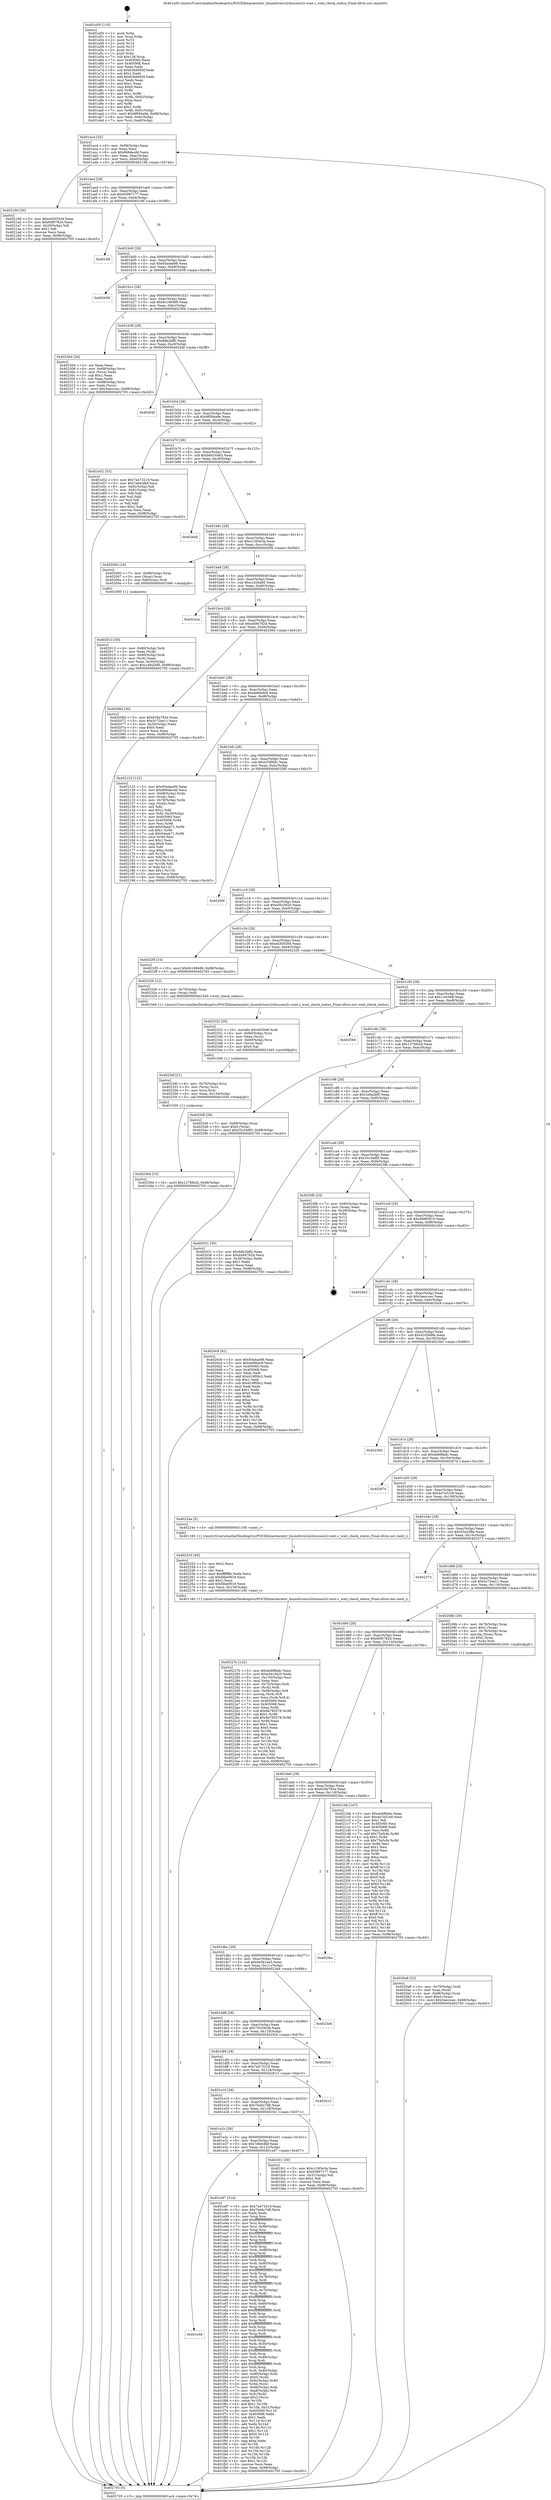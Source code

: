 digraph "0x401a50" {
  label = "0x401a50 (/mnt/c/Users/mathe/Desktop/tcc/POCII/binaries/extr_linuxdriversi2cbussesi2c-wmt.c_wmt_check_status_Final-ollvm.out::main(0))"
  labelloc = "t"
  node[shape=record]

  Entry [label="",width=0.3,height=0.3,shape=circle,fillcolor=black,style=filled]
  "0x401ac4" [label="{
     0x401ac4 [32]\l
     | [instrs]\l
     &nbsp;&nbsp;0x401ac4 \<+6\>: mov -0x98(%rbp),%eax\l
     &nbsp;&nbsp;0x401aca \<+2\>: mov %eax,%ecx\l
     &nbsp;&nbsp;0x401acc \<+6\>: sub $0x866decdd,%ecx\l
     &nbsp;&nbsp;0x401ad2 \<+6\>: mov %eax,-0xac(%rbp)\l
     &nbsp;&nbsp;0x401ad8 \<+6\>: mov %ecx,-0xb0(%rbp)\l
     &nbsp;&nbsp;0x401ade \<+6\>: je 000000000040219d \<main+0x74d\>\l
  }"]
  "0x40219d" [label="{
     0x40219d [30]\l
     | [instrs]\l
     &nbsp;&nbsp;0x40219d \<+5\>: mov $0xed305504,%eax\l
     &nbsp;&nbsp;0x4021a2 \<+5\>: mov $0x60f0782d,%ecx\l
     &nbsp;&nbsp;0x4021a7 \<+3\>: mov -0x29(%rbp),%dl\l
     &nbsp;&nbsp;0x4021aa \<+3\>: test $0x1,%dl\l
     &nbsp;&nbsp;0x4021ad \<+3\>: cmovne %ecx,%eax\l
     &nbsp;&nbsp;0x4021b0 \<+6\>: mov %eax,-0x98(%rbp)\l
     &nbsp;&nbsp;0x4021b6 \<+5\>: jmp 0000000000402705 \<main+0xcb5\>\l
  }"]
  "0x401ae4" [label="{
     0x401ae4 [28]\l
     | [instrs]\l
     &nbsp;&nbsp;0x401ae4 \<+5\>: jmp 0000000000401ae9 \<main+0x99\>\l
     &nbsp;&nbsp;0x401ae9 \<+6\>: mov -0xac(%rbp),%eax\l
     &nbsp;&nbsp;0x401aef \<+5\>: sub $0x93997177,%eax\l
     &nbsp;&nbsp;0x401af4 \<+6\>: mov %eax,-0xb4(%rbp)\l
     &nbsp;&nbsp;0x401afa \<+6\>: je 0000000000401fdf \<main+0x58f\>\l
  }"]
  Exit [label="",width=0.3,height=0.3,shape=circle,fillcolor=black,style=filled,peripheries=2]
  "0x401fdf" [label="{
     0x401fdf\l
  }", style=dashed]
  "0x401b00" [label="{
     0x401b00 [28]\l
     | [instrs]\l
     &nbsp;&nbsp;0x401b00 \<+5\>: jmp 0000000000401b05 \<main+0xb5\>\l
     &nbsp;&nbsp;0x401b05 \<+6\>: mov -0xac(%rbp),%eax\l
     &nbsp;&nbsp;0x401b0b \<+5\>: sub $0x93a4ae06,%eax\l
     &nbsp;&nbsp;0x401b10 \<+6\>: mov %eax,-0xb8(%rbp)\l
     &nbsp;&nbsp;0x401b16 \<+6\>: je 0000000000402658 \<main+0xc08\>\l
  }"]
  "0x402364" [label="{
     0x402364 [15]\l
     | [instrs]\l
     &nbsp;&nbsp;0x402364 \<+10\>: movl $0x1276fe2d,-0x98(%rbp)\l
     &nbsp;&nbsp;0x40236e \<+5\>: jmp 0000000000402705 \<main+0xcb5\>\l
  }"]
  "0x402658" [label="{
     0x402658\l
  }", style=dashed]
  "0x401b1c" [label="{
     0x401b1c [28]\l
     | [instrs]\l
     &nbsp;&nbsp;0x401b1c \<+5\>: jmp 0000000000401b21 \<main+0xd1\>\l
     &nbsp;&nbsp;0x401b21 \<+6\>: mov -0xac(%rbp),%eax\l
     &nbsp;&nbsp;0x401b27 \<+5\>: sub $0x9c198488,%eax\l
     &nbsp;&nbsp;0x401b2c \<+6\>: mov %eax,-0xbc(%rbp)\l
     &nbsp;&nbsp;0x401b32 \<+6\>: je 0000000000402304 \<main+0x8b4\>\l
  }"]
  "0x40234f" [label="{
     0x40234f [21]\l
     | [instrs]\l
     &nbsp;&nbsp;0x40234f \<+4\>: mov -0x70(%rbp),%rcx\l
     &nbsp;&nbsp;0x402353 \<+3\>: mov (%rcx),%rcx\l
     &nbsp;&nbsp;0x402356 \<+3\>: mov %rcx,%rdi\l
     &nbsp;&nbsp;0x402359 \<+6\>: mov %eax,-0x134(%rbp)\l
     &nbsp;&nbsp;0x40235f \<+5\>: call 0000000000401030 \<free@plt\>\l
     | [calls]\l
     &nbsp;&nbsp;0x401030 \{1\} (unknown)\l
  }"]
  "0x402304" [label="{
     0x402304 [34]\l
     | [instrs]\l
     &nbsp;&nbsp;0x402304 \<+2\>: xor %eax,%eax\l
     &nbsp;&nbsp;0x402306 \<+4\>: mov -0x68(%rbp),%rcx\l
     &nbsp;&nbsp;0x40230a \<+2\>: mov (%rcx),%edx\l
     &nbsp;&nbsp;0x40230c \<+3\>: sub $0x1,%eax\l
     &nbsp;&nbsp;0x40230f \<+2\>: sub %eax,%edx\l
     &nbsp;&nbsp;0x402311 \<+4\>: mov -0x68(%rbp),%rcx\l
     &nbsp;&nbsp;0x402315 \<+2\>: mov %edx,(%rcx)\l
     &nbsp;&nbsp;0x402317 \<+10\>: movl $0x3eecccec,-0x98(%rbp)\l
     &nbsp;&nbsp;0x402321 \<+5\>: jmp 0000000000402705 \<main+0xcb5\>\l
  }"]
  "0x401b38" [label="{
     0x401b38 [28]\l
     | [instrs]\l
     &nbsp;&nbsp;0x401b38 \<+5\>: jmp 0000000000401b3d \<main+0xed\>\l
     &nbsp;&nbsp;0x401b3d \<+6\>: mov -0xac(%rbp),%eax\l
     &nbsp;&nbsp;0x401b43 \<+5\>: sub $0x9db2bff2,%eax\l
     &nbsp;&nbsp;0x401b48 \<+6\>: mov %eax,-0xc0(%rbp)\l
     &nbsp;&nbsp;0x401b4e \<+6\>: je 000000000040204f \<main+0x5ff\>\l
  }"]
  "0x402332" [label="{
     0x402332 [29]\l
     | [instrs]\l
     &nbsp;&nbsp;0x402332 \<+10\>: movabs $0x4030d6,%rdi\l
     &nbsp;&nbsp;0x40233c \<+4\>: mov -0x60(%rbp),%rcx\l
     &nbsp;&nbsp;0x402340 \<+2\>: mov %eax,(%rcx)\l
     &nbsp;&nbsp;0x402342 \<+4\>: mov -0x60(%rbp),%rcx\l
     &nbsp;&nbsp;0x402346 \<+2\>: mov (%rcx),%esi\l
     &nbsp;&nbsp;0x402348 \<+2\>: mov $0x0,%al\l
     &nbsp;&nbsp;0x40234a \<+5\>: call 0000000000401040 \<printf@plt\>\l
     | [calls]\l
     &nbsp;&nbsp;0x401040 \{1\} (unknown)\l
  }"]
  "0x40204f" [label="{
     0x40204f\l
  }", style=dashed]
  "0x401b54" [label="{
     0x401b54 [28]\l
     | [instrs]\l
     &nbsp;&nbsp;0x401b54 \<+5\>: jmp 0000000000401b59 \<main+0x109\>\l
     &nbsp;&nbsp;0x401b59 \<+6\>: mov -0xac(%rbp),%eax\l
     &nbsp;&nbsp;0x401b5f \<+5\>: sub $0x9f094a9e,%eax\l
     &nbsp;&nbsp;0x401b64 \<+6\>: mov %eax,-0xc4(%rbp)\l
     &nbsp;&nbsp;0x401b6a \<+6\>: je 0000000000401e52 \<main+0x402\>\l
  }"]
  "0x40227b" [label="{
     0x40227b [122]\l
     | [instrs]\l
     &nbsp;&nbsp;0x40227b \<+5\>: mov $0x4e6f6bdc,%ecx\l
     &nbsp;&nbsp;0x402280 \<+5\>: mov $0xe5b1fd20,%edx\l
     &nbsp;&nbsp;0x402285 \<+6\>: mov -0x130(%rbp),%esi\l
     &nbsp;&nbsp;0x40228b \<+3\>: imul %eax,%esi\l
     &nbsp;&nbsp;0x40228e \<+4\>: mov -0x70(%rbp),%rdi\l
     &nbsp;&nbsp;0x402292 \<+3\>: mov (%rdi),%rdi\l
     &nbsp;&nbsp;0x402295 \<+4\>: mov -0x68(%rbp),%r8\l
     &nbsp;&nbsp;0x402299 \<+3\>: movslq (%r8),%r8\l
     &nbsp;&nbsp;0x40229c \<+4\>: mov %esi,(%rdi,%r8,4)\l
     &nbsp;&nbsp;0x4022a0 \<+7\>: mov 0x405060,%eax\l
     &nbsp;&nbsp;0x4022a7 \<+7\>: mov 0x405068,%esi\l
     &nbsp;&nbsp;0x4022ae \<+3\>: mov %eax,%r9d\l
     &nbsp;&nbsp;0x4022b1 \<+7\>: sub $0x9a795578,%r9d\l
     &nbsp;&nbsp;0x4022b8 \<+4\>: sub $0x1,%r9d\l
     &nbsp;&nbsp;0x4022bc \<+7\>: add $0x9a795578,%r9d\l
     &nbsp;&nbsp;0x4022c3 \<+4\>: imul %r9d,%eax\l
     &nbsp;&nbsp;0x4022c7 \<+3\>: and $0x1,%eax\l
     &nbsp;&nbsp;0x4022ca \<+3\>: cmp $0x0,%eax\l
     &nbsp;&nbsp;0x4022cd \<+4\>: sete %r10b\l
     &nbsp;&nbsp;0x4022d1 \<+3\>: cmp $0xa,%esi\l
     &nbsp;&nbsp;0x4022d4 \<+4\>: setl %r11b\l
     &nbsp;&nbsp;0x4022d8 \<+3\>: mov %r10b,%bl\l
     &nbsp;&nbsp;0x4022db \<+3\>: and %r11b,%bl\l
     &nbsp;&nbsp;0x4022de \<+3\>: xor %r11b,%r10b\l
     &nbsp;&nbsp;0x4022e1 \<+3\>: or %r10b,%bl\l
     &nbsp;&nbsp;0x4022e4 \<+3\>: test $0x1,%bl\l
     &nbsp;&nbsp;0x4022e7 \<+3\>: cmovne %edx,%ecx\l
     &nbsp;&nbsp;0x4022ea \<+6\>: mov %ecx,-0x98(%rbp)\l
     &nbsp;&nbsp;0x4022f0 \<+5\>: jmp 0000000000402705 \<main+0xcb5\>\l
  }"]
  "0x401e52" [label="{
     0x401e52 [53]\l
     | [instrs]\l
     &nbsp;&nbsp;0x401e52 \<+5\>: mov $0x7a473219,%eax\l
     &nbsp;&nbsp;0x401e57 \<+5\>: mov $0x7e6dc8bf,%ecx\l
     &nbsp;&nbsp;0x401e5c \<+6\>: mov -0x92(%rbp),%dl\l
     &nbsp;&nbsp;0x401e62 \<+7\>: mov -0x91(%rbp),%sil\l
     &nbsp;&nbsp;0x401e69 \<+3\>: mov %dl,%dil\l
     &nbsp;&nbsp;0x401e6c \<+3\>: and %sil,%dil\l
     &nbsp;&nbsp;0x401e6f \<+3\>: xor %sil,%dl\l
     &nbsp;&nbsp;0x401e72 \<+3\>: or %dl,%dil\l
     &nbsp;&nbsp;0x401e75 \<+4\>: test $0x1,%dil\l
     &nbsp;&nbsp;0x401e79 \<+3\>: cmovne %ecx,%eax\l
     &nbsp;&nbsp;0x401e7c \<+6\>: mov %eax,-0x98(%rbp)\l
     &nbsp;&nbsp;0x401e82 \<+5\>: jmp 0000000000402705 \<main+0xcb5\>\l
  }"]
  "0x401b70" [label="{
     0x401b70 [28]\l
     | [instrs]\l
     &nbsp;&nbsp;0x401b70 \<+5\>: jmp 0000000000401b75 \<main+0x125\>\l
     &nbsp;&nbsp;0x401b75 \<+6\>: mov -0xac(%rbp),%eax\l
     &nbsp;&nbsp;0x401b7b \<+5\>: sub $0xb6d16463,%eax\l
     &nbsp;&nbsp;0x401b80 \<+6\>: mov %eax,-0xc8(%rbp)\l
     &nbsp;&nbsp;0x401b86 \<+6\>: je 00000000004026e0 \<main+0xc90\>\l
  }"]
  "0x402705" [label="{
     0x402705 [5]\l
     | [instrs]\l
     &nbsp;&nbsp;0x402705 \<+5\>: jmp 0000000000401ac4 \<main+0x74\>\l
  }"]
  "0x401a50" [label="{
     0x401a50 [116]\l
     | [instrs]\l
     &nbsp;&nbsp;0x401a50 \<+1\>: push %rbp\l
     &nbsp;&nbsp;0x401a51 \<+3\>: mov %rsp,%rbp\l
     &nbsp;&nbsp;0x401a54 \<+2\>: push %r15\l
     &nbsp;&nbsp;0x401a56 \<+2\>: push %r14\l
     &nbsp;&nbsp;0x401a58 \<+2\>: push %r13\l
     &nbsp;&nbsp;0x401a5a \<+2\>: push %r12\l
     &nbsp;&nbsp;0x401a5c \<+1\>: push %rbx\l
     &nbsp;&nbsp;0x401a5d \<+7\>: sub $0x138,%rsp\l
     &nbsp;&nbsp;0x401a64 \<+7\>: mov 0x405060,%eax\l
     &nbsp;&nbsp;0x401a6b \<+7\>: mov 0x405068,%ecx\l
     &nbsp;&nbsp;0x401a72 \<+2\>: mov %eax,%edx\l
     &nbsp;&nbsp;0x401a74 \<+6\>: sub $0x63b6093f,%edx\l
     &nbsp;&nbsp;0x401a7a \<+3\>: sub $0x1,%edx\l
     &nbsp;&nbsp;0x401a7d \<+6\>: add $0x63b6093f,%edx\l
     &nbsp;&nbsp;0x401a83 \<+3\>: imul %edx,%eax\l
     &nbsp;&nbsp;0x401a86 \<+3\>: and $0x1,%eax\l
     &nbsp;&nbsp;0x401a89 \<+3\>: cmp $0x0,%eax\l
     &nbsp;&nbsp;0x401a8c \<+4\>: sete %r8b\l
     &nbsp;&nbsp;0x401a90 \<+4\>: and $0x1,%r8b\l
     &nbsp;&nbsp;0x401a94 \<+7\>: mov %r8b,-0x92(%rbp)\l
     &nbsp;&nbsp;0x401a9b \<+3\>: cmp $0xa,%ecx\l
     &nbsp;&nbsp;0x401a9e \<+4\>: setl %r8b\l
     &nbsp;&nbsp;0x401aa2 \<+4\>: and $0x1,%r8b\l
     &nbsp;&nbsp;0x401aa6 \<+7\>: mov %r8b,-0x91(%rbp)\l
     &nbsp;&nbsp;0x401aad \<+10\>: movl $0x9f094a9e,-0x98(%rbp)\l
     &nbsp;&nbsp;0x401ab7 \<+6\>: mov %edi,-0x9c(%rbp)\l
     &nbsp;&nbsp;0x401abd \<+7\>: mov %rsi,-0xa8(%rbp)\l
  }"]
  "0x402253" [label="{
     0x402253 [40]\l
     | [instrs]\l
     &nbsp;&nbsp;0x402253 \<+5\>: mov $0x2,%ecx\l
     &nbsp;&nbsp;0x402258 \<+1\>: cltd\l
     &nbsp;&nbsp;0x402259 \<+2\>: idiv %ecx\l
     &nbsp;&nbsp;0x40225b \<+6\>: imul $0xfffffffe,%edx,%ecx\l
     &nbsp;&nbsp;0x402261 \<+6\>: sub $0xfdbe0819,%ecx\l
     &nbsp;&nbsp;0x402267 \<+3\>: add $0x1,%ecx\l
     &nbsp;&nbsp;0x40226a \<+6\>: add $0xfdbe0819,%ecx\l
     &nbsp;&nbsp;0x402270 \<+6\>: mov %ecx,-0x130(%rbp)\l
     &nbsp;&nbsp;0x402276 \<+5\>: call 0000000000401160 \<next_i\>\l
     | [calls]\l
     &nbsp;&nbsp;0x401160 \{1\} (/mnt/c/Users/mathe/Desktop/tcc/POCII/binaries/extr_linuxdriversi2cbussesi2c-wmt.c_wmt_check_status_Final-ollvm.out::next_i)\l
  }"]
  "0x4026e0" [label="{
     0x4026e0\l
  }", style=dashed]
  "0x401b8c" [label="{
     0x401b8c [28]\l
     | [instrs]\l
     &nbsp;&nbsp;0x401b8c \<+5\>: jmp 0000000000401b91 \<main+0x141\>\l
     &nbsp;&nbsp;0x401b91 \<+6\>: mov -0xac(%rbp),%eax\l
     &nbsp;&nbsp;0x401b97 \<+5\>: sub $0xc1393e3a,%eax\l
     &nbsp;&nbsp;0x401b9c \<+6\>: mov %eax,-0xcc(%rbp)\l
     &nbsp;&nbsp;0x401ba2 \<+6\>: je 0000000000402000 \<main+0x5b0\>\l
  }"]
  "0x4020a8" [label="{
     0x4020a8 [32]\l
     | [instrs]\l
     &nbsp;&nbsp;0x4020a8 \<+4\>: mov -0x70(%rbp),%rdi\l
     &nbsp;&nbsp;0x4020ac \<+3\>: mov %rax,(%rdi)\l
     &nbsp;&nbsp;0x4020af \<+4\>: mov -0x68(%rbp),%rax\l
     &nbsp;&nbsp;0x4020b3 \<+6\>: movl $0x0,(%rax)\l
     &nbsp;&nbsp;0x4020b9 \<+10\>: movl $0x3eecccec,-0x98(%rbp)\l
     &nbsp;&nbsp;0x4020c3 \<+5\>: jmp 0000000000402705 \<main+0xcb5\>\l
  }"]
  "0x402000" [label="{
     0x402000 [19]\l
     | [instrs]\l
     &nbsp;&nbsp;0x402000 \<+7\>: mov -0x88(%rbp),%rax\l
     &nbsp;&nbsp;0x402007 \<+3\>: mov (%rax),%rax\l
     &nbsp;&nbsp;0x40200a \<+4\>: mov 0x8(%rax),%rdi\l
     &nbsp;&nbsp;0x40200e \<+5\>: call 0000000000401060 \<atoi@plt\>\l
     | [calls]\l
     &nbsp;&nbsp;0x401060 \{1\} (unknown)\l
  }"]
  "0x401ba8" [label="{
     0x401ba8 [28]\l
     | [instrs]\l
     &nbsp;&nbsp;0x401ba8 \<+5\>: jmp 0000000000401bad \<main+0x15d\>\l
     &nbsp;&nbsp;0x401bad \<+6\>: mov -0xac(%rbp),%eax\l
     &nbsp;&nbsp;0x401bb3 \<+5\>: sub $0xcc426a80,%eax\l
     &nbsp;&nbsp;0x401bb8 \<+6\>: mov %eax,-0xd0(%rbp)\l
     &nbsp;&nbsp;0x401bbe \<+6\>: je 000000000040242a \<main+0x9da\>\l
  }"]
  "0x402013" [label="{
     0x402013 [30]\l
     | [instrs]\l
     &nbsp;&nbsp;0x402013 \<+4\>: mov -0x80(%rbp),%rdi\l
     &nbsp;&nbsp;0x402017 \<+2\>: mov %eax,(%rdi)\l
     &nbsp;&nbsp;0x402019 \<+4\>: mov -0x80(%rbp),%rdi\l
     &nbsp;&nbsp;0x40201d \<+2\>: mov (%rdi),%eax\l
     &nbsp;&nbsp;0x40201f \<+3\>: mov %eax,-0x30(%rbp)\l
     &nbsp;&nbsp;0x402022 \<+10\>: movl $0x1e9a2bf5,-0x98(%rbp)\l
     &nbsp;&nbsp;0x40202c \<+5\>: jmp 0000000000402705 \<main+0xcb5\>\l
  }"]
  "0x40242a" [label="{
     0x40242a\l
  }", style=dashed]
  "0x401bc4" [label="{
     0x401bc4 [28]\l
     | [instrs]\l
     &nbsp;&nbsp;0x401bc4 \<+5\>: jmp 0000000000401bc9 \<main+0x179\>\l
     &nbsp;&nbsp;0x401bc9 \<+6\>: mov -0xac(%rbp),%eax\l
     &nbsp;&nbsp;0x401bcf \<+5\>: sub $0xd494782d,%eax\l
     &nbsp;&nbsp;0x401bd4 \<+6\>: mov %eax,-0xd4(%rbp)\l
     &nbsp;&nbsp;0x401bda \<+6\>: je 000000000040206d \<main+0x61d\>\l
  }"]
  "0x401e48" [label="{
     0x401e48\l
  }", style=dashed]
  "0x40206d" [label="{
     0x40206d [30]\l
     | [instrs]\l
     &nbsp;&nbsp;0x40206d \<+5\>: mov $0x629a783a,%eax\l
     &nbsp;&nbsp;0x402072 \<+5\>: mov $0x5c72ee11,%ecx\l
     &nbsp;&nbsp;0x402077 \<+3\>: mov -0x30(%rbp),%edx\l
     &nbsp;&nbsp;0x40207a \<+3\>: cmp $0x0,%edx\l
     &nbsp;&nbsp;0x40207d \<+3\>: cmove %ecx,%eax\l
     &nbsp;&nbsp;0x402080 \<+6\>: mov %eax,-0x98(%rbp)\l
     &nbsp;&nbsp;0x402086 \<+5\>: jmp 0000000000402705 \<main+0xcb5\>\l
  }"]
  "0x401be0" [label="{
     0x401be0 [28]\l
     | [instrs]\l
     &nbsp;&nbsp;0x401be0 \<+5\>: jmp 0000000000401be5 \<main+0x195\>\l
     &nbsp;&nbsp;0x401be5 \<+6\>: mov -0xac(%rbp),%eax\l
     &nbsp;&nbsp;0x401beb \<+5\>: sub $0xde6fedc8,%eax\l
     &nbsp;&nbsp;0x401bf0 \<+6\>: mov %eax,-0xd8(%rbp)\l
     &nbsp;&nbsp;0x401bf6 \<+6\>: je 0000000000402123 \<main+0x6d3\>\l
  }"]
  "0x401e87" [label="{
     0x401e87 [314]\l
     | [instrs]\l
     &nbsp;&nbsp;0x401e87 \<+5\>: mov $0x7a473219,%eax\l
     &nbsp;&nbsp;0x401e8c \<+5\>: mov $0x7bd4c7d8,%ecx\l
     &nbsp;&nbsp;0x401e91 \<+2\>: xor %edx,%edx\l
     &nbsp;&nbsp;0x401e93 \<+3\>: mov %rsp,%rsi\l
     &nbsp;&nbsp;0x401e96 \<+4\>: add $0xfffffffffffffff0,%rsi\l
     &nbsp;&nbsp;0x401e9a \<+3\>: mov %rsi,%rsp\l
     &nbsp;&nbsp;0x401e9d \<+7\>: mov %rsi,-0x90(%rbp)\l
     &nbsp;&nbsp;0x401ea4 \<+3\>: mov %rsp,%rsi\l
     &nbsp;&nbsp;0x401ea7 \<+4\>: add $0xfffffffffffffff0,%rsi\l
     &nbsp;&nbsp;0x401eab \<+3\>: mov %rsi,%rsp\l
     &nbsp;&nbsp;0x401eae \<+3\>: mov %rsp,%rdi\l
     &nbsp;&nbsp;0x401eb1 \<+4\>: add $0xfffffffffffffff0,%rdi\l
     &nbsp;&nbsp;0x401eb5 \<+3\>: mov %rdi,%rsp\l
     &nbsp;&nbsp;0x401eb8 \<+7\>: mov %rdi,-0x88(%rbp)\l
     &nbsp;&nbsp;0x401ebf \<+3\>: mov %rsp,%rdi\l
     &nbsp;&nbsp;0x401ec2 \<+4\>: add $0xfffffffffffffff0,%rdi\l
     &nbsp;&nbsp;0x401ec6 \<+3\>: mov %rdi,%rsp\l
     &nbsp;&nbsp;0x401ec9 \<+4\>: mov %rdi,-0x80(%rbp)\l
     &nbsp;&nbsp;0x401ecd \<+3\>: mov %rsp,%rdi\l
     &nbsp;&nbsp;0x401ed0 \<+4\>: add $0xfffffffffffffff0,%rdi\l
     &nbsp;&nbsp;0x401ed4 \<+3\>: mov %rdi,%rsp\l
     &nbsp;&nbsp;0x401ed7 \<+4\>: mov %rdi,-0x78(%rbp)\l
     &nbsp;&nbsp;0x401edb \<+3\>: mov %rsp,%rdi\l
     &nbsp;&nbsp;0x401ede \<+4\>: add $0xfffffffffffffff0,%rdi\l
     &nbsp;&nbsp;0x401ee2 \<+3\>: mov %rdi,%rsp\l
     &nbsp;&nbsp;0x401ee5 \<+4\>: mov %rdi,-0x70(%rbp)\l
     &nbsp;&nbsp;0x401ee9 \<+3\>: mov %rsp,%rdi\l
     &nbsp;&nbsp;0x401eec \<+4\>: add $0xfffffffffffffff0,%rdi\l
     &nbsp;&nbsp;0x401ef0 \<+3\>: mov %rdi,%rsp\l
     &nbsp;&nbsp;0x401ef3 \<+4\>: mov %rdi,-0x68(%rbp)\l
     &nbsp;&nbsp;0x401ef7 \<+3\>: mov %rsp,%rdi\l
     &nbsp;&nbsp;0x401efa \<+4\>: add $0xfffffffffffffff0,%rdi\l
     &nbsp;&nbsp;0x401efe \<+3\>: mov %rdi,%rsp\l
     &nbsp;&nbsp;0x401f01 \<+4\>: mov %rdi,-0x60(%rbp)\l
     &nbsp;&nbsp;0x401f05 \<+3\>: mov %rsp,%rdi\l
     &nbsp;&nbsp;0x401f08 \<+4\>: add $0xfffffffffffffff0,%rdi\l
     &nbsp;&nbsp;0x401f0c \<+3\>: mov %rdi,%rsp\l
     &nbsp;&nbsp;0x401f0f \<+4\>: mov %rdi,-0x58(%rbp)\l
     &nbsp;&nbsp;0x401f13 \<+3\>: mov %rsp,%rdi\l
     &nbsp;&nbsp;0x401f16 \<+4\>: add $0xfffffffffffffff0,%rdi\l
     &nbsp;&nbsp;0x401f1a \<+3\>: mov %rdi,%rsp\l
     &nbsp;&nbsp;0x401f1d \<+4\>: mov %rdi,-0x50(%rbp)\l
     &nbsp;&nbsp;0x401f21 \<+3\>: mov %rsp,%rdi\l
     &nbsp;&nbsp;0x401f24 \<+4\>: add $0xfffffffffffffff0,%rdi\l
     &nbsp;&nbsp;0x401f28 \<+3\>: mov %rdi,%rsp\l
     &nbsp;&nbsp;0x401f2b \<+4\>: mov %rdi,-0x48(%rbp)\l
     &nbsp;&nbsp;0x401f2f \<+3\>: mov %rsp,%rdi\l
     &nbsp;&nbsp;0x401f32 \<+4\>: add $0xfffffffffffffff0,%rdi\l
     &nbsp;&nbsp;0x401f36 \<+3\>: mov %rdi,%rsp\l
     &nbsp;&nbsp;0x401f39 \<+4\>: mov %rdi,-0x40(%rbp)\l
     &nbsp;&nbsp;0x401f3d \<+7\>: mov -0x90(%rbp),%rdi\l
     &nbsp;&nbsp;0x401f44 \<+6\>: movl $0x0,(%rdi)\l
     &nbsp;&nbsp;0x401f4a \<+7\>: mov -0x9c(%rbp),%r8d\l
     &nbsp;&nbsp;0x401f51 \<+3\>: mov %r8d,(%rsi)\l
     &nbsp;&nbsp;0x401f54 \<+7\>: mov -0x88(%rbp),%rdi\l
     &nbsp;&nbsp;0x401f5b \<+7\>: mov -0xa8(%rbp),%r9\l
     &nbsp;&nbsp;0x401f62 \<+3\>: mov %r9,(%rdi)\l
     &nbsp;&nbsp;0x401f65 \<+3\>: cmpl $0x2,(%rsi)\l
     &nbsp;&nbsp;0x401f68 \<+4\>: setne %r10b\l
     &nbsp;&nbsp;0x401f6c \<+4\>: and $0x1,%r10b\l
     &nbsp;&nbsp;0x401f70 \<+4\>: mov %r10b,-0x31(%rbp)\l
     &nbsp;&nbsp;0x401f74 \<+8\>: mov 0x405060,%r11d\l
     &nbsp;&nbsp;0x401f7c \<+7\>: mov 0x405068,%ebx\l
     &nbsp;&nbsp;0x401f83 \<+3\>: sub $0x1,%edx\l
     &nbsp;&nbsp;0x401f86 \<+3\>: mov %r11d,%r14d\l
     &nbsp;&nbsp;0x401f89 \<+3\>: add %edx,%r14d\l
     &nbsp;&nbsp;0x401f8c \<+4\>: imul %r14d,%r11d\l
     &nbsp;&nbsp;0x401f90 \<+4\>: and $0x1,%r11d\l
     &nbsp;&nbsp;0x401f94 \<+4\>: cmp $0x0,%r11d\l
     &nbsp;&nbsp;0x401f98 \<+4\>: sete %r10b\l
     &nbsp;&nbsp;0x401f9c \<+3\>: cmp $0xa,%ebx\l
     &nbsp;&nbsp;0x401f9f \<+4\>: setl %r15b\l
     &nbsp;&nbsp;0x401fa3 \<+3\>: mov %r10b,%r12b\l
     &nbsp;&nbsp;0x401fa6 \<+3\>: and %r15b,%r12b\l
     &nbsp;&nbsp;0x401fa9 \<+3\>: xor %r15b,%r10b\l
     &nbsp;&nbsp;0x401fac \<+3\>: or %r10b,%r12b\l
     &nbsp;&nbsp;0x401faf \<+4\>: test $0x1,%r12b\l
     &nbsp;&nbsp;0x401fb3 \<+3\>: cmovne %ecx,%eax\l
     &nbsp;&nbsp;0x401fb6 \<+6\>: mov %eax,-0x98(%rbp)\l
     &nbsp;&nbsp;0x401fbc \<+5\>: jmp 0000000000402705 \<main+0xcb5\>\l
  }"]
  "0x402123" [label="{
     0x402123 [122]\l
     | [instrs]\l
     &nbsp;&nbsp;0x402123 \<+5\>: mov $0x93a4ae06,%eax\l
     &nbsp;&nbsp;0x402128 \<+5\>: mov $0x866decdd,%ecx\l
     &nbsp;&nbsp;0x40212d \<+4\>: mov -0x68(%rbp),%rdx\l
     &nbsp;&nbsp;0x402131 \<+2\>: mov (%rdx),%esi\l
     &nbsp;&nbsp;0x402133 \<+4\>: mov -0x78(%rbp),%rdx\l
     &nbsp;&nbsp;0x402137 \<+2\>: cmp (%rdx),%esi\l
     &nbsp;&nbsp;0x402139 \<+4\>: setl %dil\l
     &nbsp;&nbsp;0x40213d \<+4\>: and $0x1,%dil\l
     &nbsp;&nbsp;0x402141 \<+4\>: mov %dil,-0x29(%rbp)\l
     &nbsp;&nbsp;0x402145 \<+7\>: mov 0x405060,%esi\l
     &nbsp;&nbsp;0x40214c \<+8\>: mov 0x405068,%r8d\l
     &nbsp;&nbsp;0x402154 \<+3\>: mov %esi,%r9d\l
     &nbsp;&nbsp;0x402157 \<+7\>: add $0x54aab71,%r9d\l
     &nbsp;&nbsp;0x40215e \<+4\>: sub $0x1,%r9d\l
     &nbsp;&nbsp;0x402162 \<+7\>: sub $0x54aab71,%r9d\l
     &nbsp;&nbsp;0x402169 \<+4\>: imul %r9d,%esi\l
     &nbsp;&nbsp;0x40216d \<+3\>: and $0x1,%esi\l
     &nbsp;&nbsp;0x402170 \<+3\>: cmp $0x0,%esi\l
     &nbsp;&nbsp;0x402173 \<+4\>: sete %dil\l
     &nbsp;&nbsp;0x402177 \<+4\>: cmp $0xa,%r8d\l
     &nbsp;&nbsp;0x40217b \<+4\>: setl %r10b\l
     &nbsp;&nbsp;0x40217f \<+3\>: mov %dil,%r11b\l
     &nbsp;&nbsp;0x402182 \<+3\>: and %r10b,%r11b\l
     &nbsp;&nbsp;0x402185 \<+3\>: xor %r10b,%dil\l
     &nbsp;&nbsp;0x402188 \<+3\>: or %dil,%r11b\l
     &nbsp;&nbsp;0x40218b \<+4\>: test $0x1,%r11b\l
     &nbsp;&nbsp;0x40218f \<+3\>: cmovne %ecx,%eax\l
     &nbsp;&nbsp;0x402192 \<+6\>: mov %eax,-0x98(%rbp)\l
     &nbsp;&nbsp;0x402198 \<+5\>: jmp 0000000000402705 \<main+0xcb5\>\l
  }"]
  "0x401bfc" [label="{
     0x401bfc [28]\l
     | [instrs]\l
     &nbsp;&nbsp;0x401bfc \<+5\>: jmp 0000000000401c01 \<main+0x1b1\>\l
     &nbsp;&nbsp;0x401c01 \<+6\>: mov -0xac(%rbp),%eax\l
     &nbsp;&nbsp;0x401c07 \<+5\>: sub $0xe33f0fdc,%eax\l
     &nbsp;&nbsp;0x401c0c \<+6\>: mov %eax,-0xdc(%rbp)\l
     &nbsp;&nbsp;0x401c12 \<+6\>: je 000000000040256f \<main+0xb1f\>\l
  }"]
  "0x401e2c" [label="{
     0x401e2c [28]\l
     | [instrs]\l
     &nbsp;&nbsp;0x401e2c \<+5\>: jmp 0000000000401e31 \<main+0x3e1\>\l
     &nbsp;&nbsp;0x401e31 \<+6\>: mov -0xac(%rbp),%eax\l
     &nbsp;&nbsp;0x401e37 \<+5\>: sub $0x7e6dc8bf,%eax\l
     &nbsp;&nbsp;0x401e3c \<+6\>: mov %eax,-0x12c(%rbp)\l
     &nbsp;&nbsp;0x401e42 \<+6\>: je 0000000000401e87 \<main+0x437\>\l
  }"]
  "0x40256f" [label="{
     0x40256f\l
  }", style=dashed]
  "0x401c18" [label="{
     0x401c18 [28]\l
     | [instrs]\l
     &nbsp;&nbsp;0x401c18 \<+5\>: jmp 0000000000401c1d \<main+0x1cd\>\l
     &nbsp;&nbsp;0x401c1d \<+6\>: mov -0xac(%rbp),%eax\l
     &nbsp;&nbsp;0x401c23 \<+5\>: sub $0xe5b1fd20,%eax\l
     &nbsp;&nbsp;0x401c28 \<+6\>: mov %eax,-0xe0(%rbp)\l
     &nbsp;&nbsp;0x401c2e \<+6\>: je 00000000004022f5 \<main+0x8a5\>\l
  }"]
  "0x401fc1" [label="{
     0x401fc1 [30]\l
     | [instrs]\l
     &nbsp;&nbsp;0x401fc1 \<+5\>: mov $0xc1393e3a,%eax\l
     &nbsp;&nbsp;0x401fc6 \<+5\>: mov $0x93997177,%ecx\l
     &nbsp;&nbsp;0x401fcb \<+3\>: mov -0x31(%rbp),%dl\l
     &nbsp;&nbsp;0x401fce \<+3\>: test $0x1,%dl\l
     &nbsp;&nbsp;0x401fd1 \<+3\>: cmovne %ecx,%eax\l
     &nbsp;&nbsp;0x401fd4 \<+6\>: mov %eax,-0x98(%rbp)\l
     &nbsp;&nbsp;0x401fda \<+5\>: jmp 0000000000402705 \<main+0xcb5\>\l
  }"]
  "0x4022f5" [label="{
     0x4022f5 [15]\l
     | [instrs]\l
     &nbsp;&nbsp;0x4022f5 \<+10\>: movl $0x9c198488,-0x98(%rbp)\l
     &nbsp;&nbsp;0x4022ff \<+5\>: jmp 0000000000402705 \<main+0xcb5\>\l
  }"]
  "0x401c34" [label="{
     0x401c34 [28]\l
     | [instrs]\l
     &nbsp;&nbsp;0x401c34 \<+5\>: jmp 0000000000401c39 \<main+0x1e9\>\l
     &nbsp;&nbsp;0x401c39 \<+6\>: mov -0xac(%rbp),%eax\l
     &nbsp;&nbsp;0x401c3f \<+5\>: sub $0xed305504,%eax\l
     &nbsp;&nbsp;0x401c44 \<+6\>: mov %eax,-0xe4(%rbp)\l
     &nbsp;&nbsp;0x401c4a \<+6\>: je 0000000000402326 \<main+0x8d6\>\l
  }"]
  "0x401e10" [label="{
     0x401e10 [28]\l
     | [instrs]\l
     &nbsp;&nbsp;0x401e10 \<+5\>: jmp 0000000000401e15 \<main+0x3c5\>\l
     &nbsp;&nbsp;0x401e15 \<+6\>: mov -0xac(%rbp),%eax\l
     &nbsp;&nbsp;0x401e1b \<+5\>: sub $0x7bd4c7d8,%eax\l
     &nbsp;&nbsp;0x401e20 \<+6\>: mov %eax,-0x128(%rbp)\l
     &nbsp;&nbsp;0x401e26 \<+6\>: je 0000000000401fc1 \<main+0x571\>\l
  }"]
  "0x402326" [label="{
     0x402326 [12]\l
     | [instrs]\l
     &nbsp;&nbsp;0x402326 \<+4\>: mov -0x70(%rbp),%rax\l
     &nbsp;&nbsp;0x40232a \<+3\>: mov (%rax),%rdi\l
     &nbsp;&nbsp;0x40232d \<+5\>: call 00000000004015e0 \<wmt_check_status\>\l
     | [calls]\l
     &nbsp;&nbsp;0x4015e0 \{1\} (/mnt/c/Users/mathe/Desktop/tcc/POCII/binaries/extr_linuxdriversi2cbussesi2c-wmt.c_wmt_check_status_Final-ollvm.out::wmt_check_status)\l
  }"]
  "0x401c50" [label="{
     0x401c50 [28]\l
     | [instrs]\l
     &nbsp;&nbsp;0x401c50 \<+5\>: jmp 0000000000401c55 \<main+0x205\>\l
     &nbsp;&nbsp;0x401c55 \<+6\>: mov -0xac(%rbp),%eax\l
     &nbsp;&nbsp;0x401c5b \<+5\>: sub $0x1c0c068,%eax\l
     &nbsp;&nbsp;0x401c60 \<+6\>: mov %eax,-0xe8(%rbp)\l
     &nbsp;&nbsp;0x401c66 \<+6\>: je 0000000000402560 \<main+0xb10\>\l
  }"]
  "0x402613" [label="{
     0x402613\l
  }", style=dashed]
  "0x402560" [label="{
     0x402560\l
  }", style=dashed]
  "0x401c6c" [label="{
     0x401c6c [28]\l
     | [instrs]\l
     &nbsp;&nbsp;0x401c6c \<+5\>: jmp 0000000000401c71 \<main+0x221\>\l
     &nbsp;&nbsp;0x401c71 \<+6\>: mov -0xac(%rbp),%eax\l
     &nbsp;&nbsp;0x401c77 \<+5\>: sub $0x1276fe2d,%eax\l
     &nbsp;&nbsp;0x401c7c \<+6\>: mov %eax,-0xec(%rbp)\l
     &nbsp;&nbsp;0x401c82 \<+6\>: je 00000000004025df \<main+0xb8f\>\l
  }"]
  "0x401df4" [label="{
     0x401df4 [28]\l
     | [instrs]\l
     &nbsp;&nbsp;0x401df4 \<+5\>: jmp 0000000000401df9 \<main+0x3a9\>\l
     &nbsp;&nbsp;0x401df9 \<+6\>: mov -0xac(%rbp),%eax\l
     &nbsp;&nbsp;0x401dff \<+5\>: sub $0x7a473219,%eax\l
     &nbsp;&nbsp;0x401e04 \<+6\>: mov %eax,-0x124(%rbp)\l
     &nbsp;&nbsp;0x401e0a \<+6\>: je 0000000000402613 \<main+0xbc3\>\l
  }"]
  "0x4025df" [label="{
     0x4025df [28]\l
     | [instrs]\l
     &nbsp;&nbsp;0x4025df \<+7\>: mov -0x90(%rbp),%rax\l
     &nbsp;&nbsp;0x4025e6 \<+6\>: movl $0x0,(%rax)\l
     &nbsp;&nbsp;0x4025ec \<+10\>: movl $0x33c34df3,-0x98(%rbp)\l
     &nbsp;&nbsp;0x4025f6 \<+5\>: jmp 0000000000402705 \<main+0xcb5\>\l
  }"]
  "0x401c88" [label="{
     0x401c88 [28]\l
     | [instrs]\l
     &nbsp;&nbsp;0x401c88 \<+5\>: jmp 0000000000401c8d \<main+0x23d\>\l
     &nbsp;&nbsp;0x401c8d \<+6\>: mov -0xac(%rbp),%eax\l
     &nbsp;&nbsp;0x401c93 \<+5\>: sub $0x1e9a2bf5,%eax\l
     &nbsp;&nbsp;0x401c98 \<+6\>: mov %eax,-0xf0(%rbp)\l
     &nbsp;&nbsp;0x401c9e \<+6\>: je 0000000000402031 \<main+0x5e1\>\l
  }"]
  "0x4025cb" [label="{
     0x4025cb\l
  }", style=dashed]
  "0x402031" [label="{
     0x402031 [30]\l
     | [instrs]\l
     &nbsp;&nbsp;0x402031 \<+5\>: mov $0x9db2bff2,%eax\l
     &nbsp;&nbsp;0x402036 \<+5\>: mov $0xd494782d,%ecx\l
     &nbsp;&nbsp;0x40203b \<+3\>: mov -0x30(%rbp),%edx\l
     &nbsp;&nbsp;0x40203e \<+3\>: cmp $0x1,%edx\l
     &nbsp;&nbsp;0x402041 \<+3\>: cmovl %ecx,%eax\l
     &nbsp;&nbsp;0x402044 \<+6\>: mov %eax,-0x98(%rbp)\l
     &nbsp;&nbsp;0x40204a \<+5\>: jmp 0000000000402705 \<main+0xcb5\>\l
  }"]
  "0x401ca4" [label="{
     0x401ca4 [28]\l
     | [instrs]\l
     &nbsp;&nbsp;0x401ca4 \<+5\>: jmp 0000000000401ca9 \<main+0x259\>\l
     &nbsp;&nbsp;0x401ca9 \<+6\>: mov -0xac(%rbp),%eax\l
     &nbsp;&nbsp;0x401caf \<+5\>: sub $0x33c34df3,%eax\l
     &nbsp;&nbsp;0x401cb4 \<+6\>: mov %eax,-0xf4(%rbp)\l
     &nbsp;&nbsp;0x401cba \<+6\>: je 00000000004025fb \<main+0xbab\>\l
  }"]
  "0x401dd8" [label="{
     0x401dd8 [28]\l
     | [instrs]\l
     &nbsp;&nbsp;0x401dd8 \<+5\>: jmp 0000000000401ddd \<main+0x38d\>\l
     &nbsp;&nbsp;0x401ddd \<+6\>: mov -0xac(%rbp),%eax\l
     &nbsp;&nbsp;0x401de3 \<+5\>: sub $0x73529e3b,%eax\l
     &nbsp;&nbsp;0x401de8 \<+6\>: mov %eax,-0x120(%rbp)\l
     &nbsp;&nbsp;0x401dee \<+6\>: je 00000000004025cb \<main+0xb7b\>\l
  }"]
  "0x4025fb" [label="{
     0x4025fb [24]\l
     | [instrs]\l
     &nbsp;&nbsp;0x4025fb \<+7\>: mov -0x90(%rbp),%rax\l
     &nbsp;&nbsp;0x402602 \<+2\>: mov (%rax),%eax\l
     &nbsp;&nbsp;0x402604 \<+4\>: lea -0x28(%rbp),%rsp\l
     &nbsp;&nbsp;0x402608 \<+1\>: pop %rbx\l
     &nbsp;&nbsp;0x402609 \<+2\>: pop %r12\l
     &nbsp;&nbsp;0x40260b \<+2\>: pop %r13\l
     &nbsp;&nbsp;0x40260d \<+2\>: pop %r14\l
     &nbsp;&nbsp;0x40260f \<+2\>: pop %r15\l
     &nbsp;&nbsp;0x402611 \<+1\>: pop %rbp\l
     &nbsp;&nbsp;0x402612 \<+1\>: ret\l
  }"]
  "0x401cc0" [label="{
     0x401cc0 [28]\l
     | [instrs]\l
     &nbsp;&nbsp;0x401cc0 \<+5\>: jmp 0000000000401cc5 \<main+0x275\>\l
     &nbsp;&nbsp;0x401cc5 \<+6\>: mov -0xac(%rbp),%eax\l
     &nbsp;&nbsp;0x401ccb \<+5\>: sub $0x36885910,%eax\l
     &nbsp;&nbsp;0x401cd0 \<+6\>: mov %eax,-0xf8(%rbp)\l
     &nbsp;&nbsp;0x401cd6 \<+6\>: je 00000000004024b3 \<main+0xa63\>\l
  }"]
  "0x4023d4" [label="{
     0x4023d4\l
  }", style=dashed]
  "0x4024b3" [label="{
     0x4024b3\l
  }", style=dashed]
  "0x401cdc" [label="{
     0x401cdc [28]\l
     | [instrs]\l
     &nbsp;&nbsp;0x401cdc \<+5\>: jmp 0000000000401ce1 \<main+0x291\>\l
     &nbsp;&nbsp;0x401ce1 \<+6\>: mov -0xac(%rbp),%eax\l
     &nbsp;&nbsp;0x401ce7 \<+5\>: sub $0x3eecccec,%eax\l
     &nbsp;&nbsp;0x401cec \<+6\>: mov %eax,-0xfc(%rbp)\l
     &nbsp;&nbsp;0x401cf2 \<+6\>: je 00000000004020c8 \<main+0x678\>\l
  }"]
  "0x401dbc" [label="{
     0x401dbc [28]\l
     | [instrs]\l
     &nbsp;&nbsp;0x401dbc \<+5\>: jmp 0000000000401dc1 \<main+0x371\>\l
     &nbsp;&nbsp;0x401dc1 \<+6\>: mov -0xac(%rbp),%eax\l
     &nbsp;&nbsp;0x401dc7 \<+5\>: sub $0x6a5b1ea3,%eax\l
     &nbsp;&nbsp;0x401dcc \<+6\>: mov %eax,-0x11c(%rbp)\l
     &nbsp;&nbsp;0x401dd2 \<+6\>: je 00000000004023d4 \<main+0x984\>\l
  }"]
  "0x4020c8" [label="{
     0x4020c8 [91]\l
     | [instrs]\l
     &nbsp;&nbsp;0x4020c8 \<+5\>: mov $0x93a4ae06,%eax\l
     &nbsp;&nbsp;0x4020cd \<+5\>: mov $0xde6fedc8,%ecx\l
     &nbsp;&nbsp;0x4020d2 \<+7\>: mov 0x405060,%edx\l
     &nbsp;&nbsp;0x4020d9 \<+7\>: mov 0x405068,%esi\l
     &nbsp;&nbsp;0x4020e0 \<+2\>: mov %edx,%edi\l
     &nbsp;&nbsp;0x4020e2 \<+6\>: add $0x419f09c2,%edi\l
     &nbsp;&nbsp;0x4020e8 \<+3\>: sub $0x1,%edi\l
     &nbsp;&nbsp;0x4020eb \<+6\>: sub $0x419f09c2,%edi\l
     &nbsp;&nbsp;0x4020f1 \<+3\>: imul %edi,%edx\l
     &nbsp;&nbsp;0x4020f4 \<+3\>: and $0x1,%edx\l
     &nbsp;&nbsp;0x4020f7 \<+3\>: cmp $0x0,%edx\l
     &nbsp;&nbsp;0x4020fa \<+4\>: sete %r8b\l
     &nbsp;&nbsp;0x4020fe \<+3\>: cmp $0xa,%esi\l
     &nbsp;&nbsp;0x402101 \<+4\>: setl %r9b\l
     &nbsp;&nbsp;0x402105 \<+3\>: mov %r8b,%r10b\l
     &nbsp;&nbsp;0x402108 \<+3\>: and %r9b,%r10b\l
     &nbsp;&nbsp;0x40210b \<+3\>: xor %r9b,%r8b\l
     &nbsp;&nbsp;0x40210e \<+3\>: or %r8b,%r10b\l
     &nbsp;&nbsp;0x402111 \<+4\>: test $0x1,%r10b\l
     &nbsp;&nbsp;0x402115 \<+3\>: cmovne %ecx,%eax\l
     &nbsp;&nbsp;0x402118 \<+6\>: mov %eax,-0x98(%rbp)\l
     &nbsp;&nbsp;0x40211e \<+5\>: jmp 0000000000402705 \<main+0xcb5\>\l
  }"]
  "0x401cf8" [label="{
     0x401cf8 [28]\l
     | [instrs]\l
     &nbsp;&nbsp;0x401cf8 \<+5\>: jmp 0000000000401cfd \<main+0x2ad\>\l
     &nbsp;&nbsp;0x401cfd \<+6\>: mov -0xac(%rbp),%eax\l
     &nbsp;&nbsp;0x401d03 \<+5\>: sub $0x4245b9fa,%eax\l
     &nbsp;&nbsp;0x401d08 \<+6\>: mov %eax,-0x100(%rbp)\l
     &nbsp;&nbsp;0x401d0e \<+6\>: je 00000000004023b0 \<main+0x960\>\l
  }"]
  "0x4025bc" [label="{
     0x4025bc\l
  }", style=dashed]
  "0x4023b0" [label="{
     0x4023b0\l
  }", style=dashed]
  "0x401d14" [label="{
     0x401d14 [28]\l
     | [instrs]\l
     &nbsp;&nbsp;0x401d14 \<+5\>: jmp 0000000000401d19 \<main+0x2c9\>\l
     &nbsp;&nbsp;0x401d19 \<+6\>: mov -0xac(%rbp),%eax\l
     &nbsp;&nbsp;0x401d1f \<+5\>: sub $0x4e6f6bdc,%eax\l
     &nbsp;&nbsp;0x401d24 \<+6\>: mov %eax,-0x104(%rbp)\l
     &nbsp;&nbsp;0x401d2a \<+6\>: je 000000000040267d \<main+0xc2d\>\l
  }"]
  "0x401da0" [label="{
     0x401da0 [28]\l
     | [instrs]\l
     &nbsp;&nbsp;0x401da0 \<+5\>: jmp 0000000000401da5 \<main+0x355\>\l
     &nbsp;&nbsp;0x401da5 \<+6\>: mov -0xac(%rbp),%eax\l
     &nbsp;&nbsp;0x401dab \<+5\>: sub $0x629a783a,%eax\l
     &nbsp;&nbsp;0x401db0 \<+6\>: mov %eax,-0x118(%rbp)\l
     &nbsp;&nbsp;0x401db6 \<+6\>: je 00000000004025bc \<main+0xb6c\>\l
  }"]
  "0x40267d" [label="{
     0x40267d\l
  }", style=dashed]
  "0x401d30" [label="{
     0x401d30 [28]\l
     | [instrs]\l
     &nbsp;&nbsp;0x401d30 \<+5\>: jmp 0000000000401d35 \<main+0x2e5\>\l
     &nbsp;&nbsp;0x401d35 \<+6\>: mov -0xac(%rbp),%eax\l
     &nbsp;&nbsp;0x401d3b \<+5\>: sub $0x4e7e51e9,%eax\l
     &nbsp;&nbsp;0x401d40 \<+6\>: mov %eax,-0x108(%rbp)\l
     &nbsp;&nbsp;0x401d46 \<+6\>: je 000000000040224e \<main+0x7fe\>\l
  }"]
  "0x4021bb" [label="{
     0x4021bb [147]\l
     | [instrs]\l
     &nbsp;&nbsp;0x4021bb \<+5\>: mov $0x4e6f6bdc,%eax\l
     &nbsp;&nbsp;0x4021c0 \<+5\>: mov $0x4e7e51e9,%ecx\l
     &nbsp;&nbsp;0x4021c5 \<+2\>: mov $0x1,%dl\l
     &nbsp;&nbsp;0x4021c7 \<+7\>: mov 0x405060,%esi\l
     &nbsp;&nbsp;0x4021ce \<+7\>: mov 0x405068,%edi\l
     &nbsp;&nbsp;0x4021d5 \<+3\>: mov %esi,%r8d\l
     &nbsp;&nbsp;0x4021d8 \<+7\>: add $0x75a5cfa,%r8d\l
     &nbsp;&nbsp;0x4021df \<+4\>: sub $0x1,%r8d\l
     &nbsp;&nbsp;0x4021e3 \<+7\>: sub $0x75a5cfa,%r8d\l
     &nbsp;&nbsp;0x4021ea \<+4\>: imul %r8d,%esi\l
     &nbsp;&nbsp;0x4021ee \<+3\>: and $0x1,%esi\l
     &nbsp;&nbsp;0x4021f1 \<+3\>: cmp $0x0,%esi\l
     &nbsp;&nbsp;0x4021f4 \<+4\>: sete %r9b\l
     &nbsp;&nbsp;0x4021f8 \<+3\>: cmp $0xa,%edi\l
     &nbsp;&nbsp;0x4021fb \<+4\>: setl %r10b\l
     &nbsp;&nbsp;0x4021ff \<+3\>: mov %r9b,%r11b\l
     &nbsp;&nbsp;0x402202 \<+4\>: xor $0xff,%r11b\l
     &nbsp;&nbsp;0x402206 \<+3\>: mov %r10b,%bl\l
     &nbsp;&nbsp;0x402209 \<+3\>: xor $0xff,%bl\l
     &nbsp;&nbsp;0x40220c \<+3\>: xor $0x0,%dl\l
     &nbsp;&nbsp;0x40220f \<+3\>: mov %r11b,%r14b\l
     &nbsp;&nbsp;0x402212 \<+4\>: and $0x0,%r14b\l
     &nbsp;&nbsp;0x402216 \<+3\>: and %dl,%r9b\l
     &nbsp;&nbsp;0x402219 \<+3\>: mov %bl,%r15b\l
     &nbsp;&nbsp;0x40221c \<+4\>: and $0x0,%r15b\l
     &nbsp;&nbsp;0x402220 \<+3\>: and %dl,%r10b\l
     &nbsp;&nbsp;0x402223 \<+3\>: or %r9b,%r14b\l
     &nbsp;&nbsp;0x402226 \<+3\>: or %r10b,%r15b\l
     &nbsp;&nbsp;0x402229 \<+3\>: xor %r15b,%r14b\l
     &nbsp;&nbsp;0x40222c \<+3\>: or %bl,%r11b\l
     &nbsp;&nbsp;0x40222f \<+4\>: xor $0xff,%r11b\l
     &nbsp;&nbsp;0x402233 \<+3\>: or $0x0,%dl\l
     &nbsp;&nbsp;0x402236 \<+3\>: and %dl,%r11b\l
     &nbsp;&nbsp;0x402239 \<+3\>: or %r11b,%r14b\l
     &nbsp;&nbsp;0x40223c \<+4\>: test $0x1,%r14b\l
     &nbsp;&nbsp;0x402240 \<+3\>: cmovne %ecx,%eax\l
     &nbsp;&nbsp;0x402243 \<+6\>: mov %eax,-0x98(%rbp)\l
     &nbsp;&nbsp;0x402249 \<+5\>: jmp 0000000000402705 \<main+0xcb5\>\l
  }"]
  "0x40224e" [label="{
     0x40224e [5]\l
     | [instrs]\l
     &nbsp;&nbsp;0x40224e \<+5\>: call 0000000000401160 \<next_i\>\l
     | [calls]\l
     &nbsp;&nbsp;0x401160 \{1\} (/mnt/c/Users/mathe/Desktop/tcc/POCII/binaries/extr_linuxdriversi2cbussesi2c-wmt.c_wmt_check_status_Final-ollvm.out::next_i)\l
  }"]
  "0x401d4c" [label="{
     0x401d4c [28]\l
     | [instrs]\l
     &nbsp;&nbsp;0x401d4c \<+5\>: jmp 0000000000401d51 \<main+0x301\>\l
     &nbsp;&nbsp;0x401d51 \<+6\>: mov -0xac(%rbp),%eax\l
     &nbsp;&nbsp;0x401d57 \<+5\>: sub $0x53a3cfbe,%eax\l
     &nbsp;&nbsp;0x401d5c \<+6\>: mov %eax,-0x10c(%rbp)\l
     &nbsp;&nbsp;0x401d62 \<+6\>: je 0000000000402373 \<main+0x923\>\l
  }"]
  "0x401d84" [label="{
     0x401d84 [28]\l
     | [instrs]\l
     &nbsp;&nbsp;0x401d84 \<+5\>: jmp 0000000000401d89 \<main+0x339\>\l
     &nbsp;&nbsp;0x401d89 \<+6\>: mov -0xac(%rbp),%eax\l
     &nbsp;&nbsp;0x401d8f \<+5\>: sub $0x60f0782d,%eax\l
     &nbsp;&nbsp;0x401d94 \<+6\>: mov %eax,-0x114(%rbp)\l
     &nbsp;&nbsp;0x401d9a \<+6\>: je 00000000004021bb \<main+0x76b\>\l
  }"]
  "0x402373" [label="{
     0x402373\l
  }", style=dashed]
  "0x401d68" [label="{
     0x401d68 [28]\l
     | [instrs]\l
     &nbsp;&nbsp;0x401d68 \<+5\>: jmp 0000000000401d6d \<main+0x31d\>\l
     &nbsp;&nbsp;0x401d6d \<+6\>: mov -0xac(%rbp),%eax\l
     &nbsp;&nbsp;0x401d73 \<+5\>: sub $0x5c72ee11,%eax\l
     &nbsp;&nbsp;0x401d78 \<+6\>: mov %eax,-0x110(%rbp)\l
     &nbsp;&nbsp;0x401d7e \<+6\>: je 000000000040208b \<main+0x63b\>\l
  }"]
  "0x40208b" [label="{
     0x40208b [29]\l
     | [instrs]\l
     &nbsp;&nbsp;0x40208b \<+4\>: mov -0x78(%rbp),%rax\l
     &nbsp;&nbsp;0x40208f \<+6\>: movl $0x1,(%rax)\l
     &nbsp;&nbsp;0x402095 \<+4\>: mov -0x78(%rbp),%rax\l
     &nbsp;&nbsp;0x402099 \<+3\>: movslq (%rax),%rax\l
     &nbsp;&nbsp;0x40209c \<+4\>: shl $0x2,%rax\l
     &nbsp;&nbsp;0x4020a0 \<+3\>: mov %rax,%rdi\l
     &nbsp;&nbsp;0x4020a3 \<+5\>: call 0000000000401050 \<malloc@plt\>\l
     | [calls]\l
     &nbsp;&nbsp;0x401050 \{1\} (unknown)\l
  }"]
  Entry -> "0x401a50" [label=" 1"]
  "0x401ac4" -> "0x40219d" [label=" 2"]
  "0x401ac4" -> "0x401ae4" [label=" 18"]
  "0x4025fb" -> Exit [label=" 1"]
  "0x401ae4" -> "0x401fdf" [label=" 0"]
  "0x401ae4" -> "0x401b00" [label=" 18"]
  "0x4025df" -> "0x402705" [label=" 1"]
  "0x401b00" -> "0x402658" [label=" 0"]
  "0x401b00" -> "0x401b1c" [label=" 18"]
  "0x402364" -> "0x402705" [label=" 1"]
  "0x401b1c" -> "0x402304" [label=" 1"]
  "0x401b1c" -> "0x401b38" [label=" 17"]
  "0x40234f" -> "0x402364" [label=" 1"]
  "0x401b38" -> "0x40204f" [label=" 0"]
  "0x401b38" -> "0x401b54" [label=" 17"]
  "0x402332" -> "0x40234f" [label=" 1"]
  "0x401b54" -> "0x401e52" [label=" 1"]
  "0x401b54" -> "0x401b70" [label=" 16"]
  "0x401e52" -> "0x402705" [label=" 1"]
  "0x401a50" -> "0x401ac4" [label=" 1"]
  "0x402705" -> "0x401ac4" [label=" 19"]
  "0x402326" -> "0x402332" [label=" 1"]
  "0x401b70" -> "0x4026e0" [label=" 0"]
  "0x401b70" -> "0x401b8c" [label=" 16"]
  "0x402304" -> "0x402705" [label=" 1"]
  "0x401b8c" -> "0x402000" [label=" 1"]
  "0x401b8c" -> "0x401ba8" [label=" 15"]
  "0x4022f5" -> "0x402705" [label=" 1"]
  "0x401ba8" -> "0x40242a" [label=" 0"]
  "0x401ba8" -> "0x401bc4" [label=" 15"]
  "0x40227b" -> "0x402705" [label=" 1"]
  "0x401bc4" -> "0x40206d" [label=" 1"]
  "0x401bc4" -> "0x401be0" [label=" 14"]
  "0x40224e" -> "0x402253" [label=" 1"]
  "0x401be0" -> "0x402123" [label=" 2"]
  "0x401be0" -> "0x401bfc" [label=" 12"]
  "0x4021bb" -> "0x402705" [label=" 1"]
  "0x401bfc" -> "0x40256f" [label=" 0"]
  "0x401bfc" -> "0x401c18" [label=" 12"]
  "0x402123" -> "0x402705" [label=" 2"]
  "0x401c18" -> "0x4022f5" [label=" 1"]
  "0x401c18" -> "0x401c34" [label=" 11"]
  "0x4020c8" -> "0x402705" [label=" 2"]
  "0x401c34" -> "0x402326" [label=" 1"]
  "0x401c34" -> "0x401c50" [label=" 10"]
  "0x40208b" -> "0x4020a8" [label=" 1"]
  "0x401c50" -> "0x402560" [label=" 0"]
  "0x401c50" -> "0x401c6c" [label=" 10"]
  "0x40206d" -> "0x402705" [label=" 1"]
  "0x401c6c" -> "0x4025df" [label=" 1"]
  "0x401c6c" -> "0x401c88" [label=" 9"]
  "0x402013" -> "0x402705" [label=" 1"]
  "0x401c88" -> "0x402031" [label=" 1"]
  "0x401c88" -> "0x401ca4" [label=" 8"]
  "0x402000" -> "0x402013" [label=" 1"]
  "0x401ca4" -> "0x4025fb" [label=" 1"]
  "0x401ca4" -> "0x401cc0" [label=" 7"]
  "0x401e87" -> "0x402705" [label=" 1"]
  "0x401cc0" -> "0x4024b3" [label=" 0"]
  "0x401cc0" -> "0x401cdc" [label=" 7"]
  "0x402253" -> "0x40227b" [label=" 1"]
  "0x401cdc" -> "0x4020c8" [label=" 2"]
  "0x401cdc" -> "0x401cf8" [label=" 5"]
  "0x401e2c" -> "0x401e87" [label=" 1"]
  "0x401cf8" -> "0x4023b0" [label=" 0"]
  "0x401cf8" -> "0x401d14" [label=" 5"]
  "0x40219d" -> "0x402705" [label=" 2"]
  "0x401d14" -> "0x40267d" [label=" 0"]
  "0x401d14" -> "0x401d30" [label=" 5"]
  "0x401e10" -> "0x401fc1" [label=" 1"]
  "0x401d30" -> "0x40224e" [label=" 1"]
  "0x401d30" -> "0x401d4c" [label=" 4"]
  "0x4020a8" -> "0x402705" [label=" 1"]
  "0x401d4c" -> "0x402373" [label=" 0"]
  "0x401d4c" -> "0x401d68" [label=" 4"]
  "0x401df4" -> "0x402613" [label=" 0"]
  "0x401d68" -> "0x40208b" [label=" 1"]
  "0x401d68" -> "0x401d84" [label=" 3"]
  "0x401df4" -> "0x401e10" [label=" 2"]
  "0x401d84" -> "0x4021bb" [label=" 1"]
  "0x401d84" -> "0x401da0" [label=" 2"]
  "0x401e10" -> "0x401e2c" [label=" 1"]
  "0x401da0" -> "0x4025bc" [label=" 0"]
  "0x401da0" -> "0x401dbc" [label=" 2"]
  "0x401e2c" -> "0x401e48" [label=" 0"]
  "0x401dbc" -> "0x4023d4" [label=" 0"]
  "0x401dbc" -> "0x401dd8" [label=" 2"]
  "0x401fc1" -> "0x402705" [label=" 1"]
  "0x401dd8" -> "0x4025cb" [label=" 0"]
  "0x401dd8" -> "0x401df4" [label=" 2"]
  "0x402031" -> "0x402705" [label=" 1"]
}
